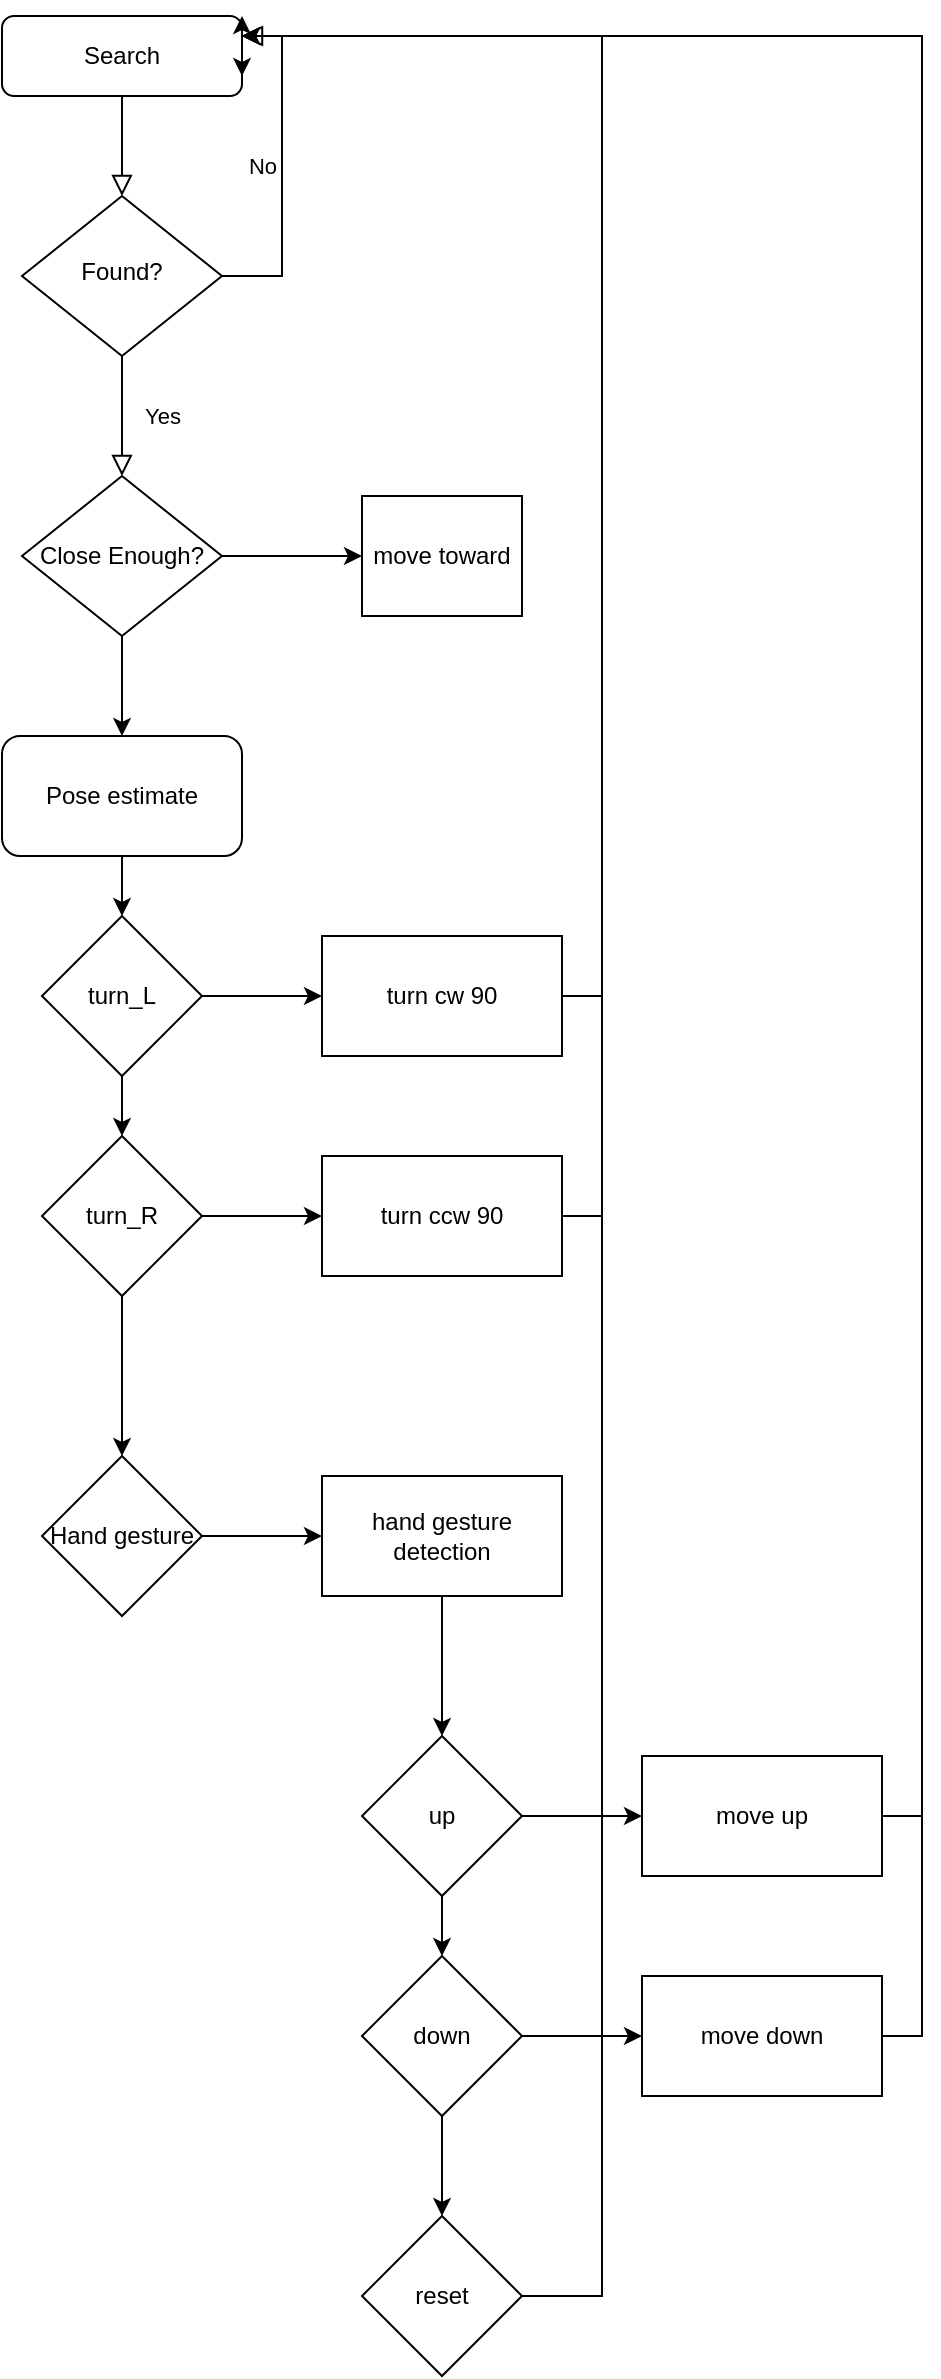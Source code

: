 <mxfile version="26.0.11">
  <diagram id="C5RBs43oDa-KdzZeNtuy" name="Page-1">
    <mxGraphModel dx="1105" dy="586" grid="1" gridSize="10" guides="1" tooltips="1" connect="1" arrows="1" fold="1" page="1" pageScale="1" pageWidth="827" pageHeight="1169" math="0" shadow="0">
      <root>
        <mxCell id="WIyWlLk6GJQsqaUBKTNV-0" />
        <mxCell id="WIyWlLk6GJQsqaUBKTNV-1" parent="WIyWlLk6GJQsqaUBKTNV-0" />
        <mxCell id="WIyWlLk6GJQsqaUBKTNV-2" value="" style="rounded=0;html=1;jettySize=auto;orthogonalLoop=1;fontSize=11;endArrow=block;endFill=0;endSize=8;strokeWidth=1;shadow=0;labelBackgroundColor=none;edgeStyle=orthogonalEdgeStyle;" parent="WIyWlLk6GJQsqaUBKTNV-1" source="WIyWlLk6GJQsqaUBKTNV-3" target="WIyWlLk6GJQsqaUBKTNV-6" edge="1">
          <mxGeometry relative="1" as="geometry" />
        </mxCell>
        <mxCell id="WIyWlLk6GJQsqaUBKTNV-3" value="Search" style="rounded=1;whiteSpace=wrap;html=1;fontSize=12;glass=0;strokeWidth=1;shadow=0;" parent="WIyWlLk6GJQsqaUBKTNV-1" vertex="1">
          <mxGeometry x="160" y="80" width="120" height="40" as="geometry" />
        </mxCell>
        <mxCell id="WIyWlLk6GJQsqaUBKTNV-4" value="Yes" style="rounded=0;html=1;jettySize=auto;orthogonalLoop=1;fontSize=11;endArrow=block;endFill=0;endSize=8;strokeWidth=1;shadow=0;labelBackgroundColor=none;edgeStyle=orthogonalEdgeStyle;" parent="WIyWlLk6GJQsqaUBKTNV-1" source="WIyWlLk6GJQsqaUBKTNV-6" edge="1">
          <mxGeometry y="20" relative="1" as="geometry">
            <mxPoint as="offset" />
            <mxPoint x="220" y="310" as="targetPoint" />
            <Array as="points">
              <mxPoint x="220" y="270" />
              <mxPoint x="220" y="270" />
            </Array>
          </mxGeometry>
        </mxCell>
        <mxCell id="WIyWlLk6GJQsqaUBKTNV-5" value="No" style="edgeStyle=orthogonalEdgeStyle;rounded=0;html=1;jettySize=auto;orthogonalLoop=1;fontSize=11;endArrow=block;endFill=0;endSize=8;strokeWidth=1;shadow=0;labelBackgroundColor=none;entryX=1;entryY=0.25;entryDx=0;entryDy=0;" parent="WIyWlLk6GJQsqaUBKTNV-1" target="WIyWlLk6GJQsqaUBKTNV-3" edge="1">
          <mxGeometry y="10" relative="1" as="geometry">
            <mxPoint as="offset" />
            <mxPoint x="270" y="210" as="sourcePoint" />
            <mxPoint x="330" y="130" as="targetPoint" />
            <Array as="points">
              <mxPoint x="300" y="210" />
              <mxPoint x="300" y="90" />
            </Array>
          </mxGeometry>
        </mxCell>
        <mxCell id="WIyWlLk6GJQsqaUBKTNV-6" value="Found?" style="rhombus;whiteSpace=wrap;html=1;shadow=0;fontFamily=Helvetica;fontSize=12;align=center;strokeWidth=1;spacing=6;spacingTop=-4;" parent="WIyWlLk6GJQsqaUBKTNV-1" vertex="1">
          <mxGeometry x="170" y="170" width="100" height="80" as="geometry" />
        </mxCell>
        <mxCell id="hHLxcJwBOpJ3mUkjr9zK-4" value="" style="edgeStyle=orthogonalEdgeStyle;rounded=0;orthogonalLoop=1;jettySize=auto;html=1;" edge="1" parent="WIyWlLk6GJQsqaUBKTNV-1" source="hHLxcJwBOpJ3mUkjr9zK-2" target="hHLxcJwBOpJ3mUkjr9zK-3">
          <mxGeometry relative="1" as="geometry" />
        </mxCell>
        <mxCell id="hHLxcJwBOpJ3mUkjr9zK-6" value="" style="edgeStyle=orthogonalEdgeStyle;rounded=0;orthogonalLoop=1;jettySize=auto;html=1;" edge="1" parent="WIyWlLk6GJQsqaUBKTNV-1" source="hHLxcJwBOpJ3mUkjr9zK-2" target="hHLxcJwBOpJ3mUkjr9zK-5">
          <mxGeometry relative="1" as="geometry" />
        </mxCell>
        <mxCell id="hHLxcJwBOpJ3mUkjr9zK-2" value="Close Enough?" style="rhombus;whiteSpace=wrap;html=1;" vertex="1" parent="WIyWlLk6GJQsqaUBKTNV-1">
          <mxGeometry x="170" y="310" width="100" height="80" as="geometry" />
        </mxCell>
        <mxCell id="hHLxcJwBOpJ3mUkjr9zK-10" value="" style="edgeStyle=orthogonalEdgeStyle;rounded=0;orthogonalLoop=1;jettySize=auto;html=1;" edge="1" parent="WIyWlLk6GJQsqaUBKTNV-1" source="hHLxcJwBOpJ3mUkjr9zK-3" target="hHLxcJwBOpJ3mUkjr9zK-7">
          <mxGeometry relative="1" as="geometry" />
        </mxCell>
        <mxCell id="hHLxcJwBOpJ3mUkjr9zK-3" value="Pose estimate" style="rounded=1;whiteSpace=wrap;html=1;" vertex="1" parent="WIyWlLk6GJQsqaUBKTNV-1">
          <mxGeometry x="160" y="440" width="120" height="60" as="geometry" />
        </mxCell>
        <mxCell id="hHLxcJwBOpJ3mUkjr9zK-5" value="move toward" style="whiteSpace=wrap;html=1;" vertex="1" parent="WIyWlLk6GJQsqaUBKTNV-1">
          <mxGeometry x="340" y="320" width="80" height="60" as="geometry" />
        </mxCell>
        <mxCell id="hHLxcJwBOpJ3mUkjr9zK-9" value="" style="edgeStyle=orthogonalEdgeStyle;rounded=0;orthogonalLoop=1;jettySize=auto;html=1;" edge="1" parent="WIyWlLk6GJQsqaUBKTNV-1" source="hHLxcJwBOpJ3mUkjr9zK-7" target="hHLxcJwBOpJ3mUkjr9zK-8">
          <mxGeometry relative="1" as="geometry" />
        </mxCell>
        <mxCell id="hHLxcJwBOpJ3mUkjr9zK-26" value="" style="edgeStyle=orthogonalEdgeStyle;rounded=0;orthogonalLoop=1;jettySize=auto;html=1;" edge="1" parent="WIyWlLk6GJQsqaUBKTNV-1" source="hHLxcJwBOpJ3mUkjr9zK-7" target="hHLxcJwBOpJ3mUkjr9zK-25">
          <mxGeometry relative="1" as="geometry" />
        </mxCell>
        <mxCell id="hHLxcJwBOpJ3mUkjr9zK-7" value="turn_L" style="rhombus;whiteSpace=wrap;html=1;" vertex="1" parent="WIyWlLk6GJQsqaUBKTNV-1">
          <mxGeometry x="180" y="530" width="80" height="80" as="geometry" />
        </mxCell>
        <mxCell id="hHLxcJwBOpJ3mUkjr9zK-14" value="" style="edgeStyle=orthogonalEdgeStyle;rounded=0;orthogonalLoop=1;jettySize=auto;html=1;" edge="1" parent="WIyWlLk6GJQsqaUBKTNV-1" source="hHLxcJwBOpJ3mUkjr9zK-8" target="hHLxcJwBOpJ3mUkjr9zK-13">
          <mxGeometry relative="1" as="geometry" />
        </mxCell>
        <mxCell id="hHLxcJwBOpJ3mUkjr9zK-28" value="" style="edgeStyle=orthogonalEdgeStyle;rounded=0;orthogonalLoop=1;jettySize=auto;html=1;" edge="1" parent="WIyWlLk6GJQsqaUBKTNV-1" source="hHLxcJwBOpJ3mUkjr9zK-8" target="hHLxcJwBOpJ3mUkjr9zK-27">
          <mxGeometry relative="1" as="geometry" />
        </mxCell>
        <mxCell id="hHLxcJwBOpJ3mUkjr9zK-8" value="turn_R" style="rhombus;whiteSpace=wrap;html=1;" vertex="1" parent="WIyWlLk6GJQsqaUBKTNV-1">
          <mxGeometry x="180" y="640" width="80" height="80" as="geometry" />
        </mxCell>
        <mxCell id="hHLxcJwBOpJ3mUkjr9zK-16" value="" style="edgeStyle=orthogonalEdgeStyle;rounded=0;orthogonalLoop=1;jettySize=auto;html=1;" edge="1" parent="WIyWlLk6GJQsqaUBKTNV-1" source="hHLxcJwBOpJ3mUkjr9zK-13" target="hHLxcJwBOpJ3mUkjr9zK-15">
          <mxGeometry relative="1" as="geometry" />
        </mxCell>
        <mxCell id="hHLxcJwBOpJ3mUkjr9zK-13" value="Hand gesture" style="rhombus;whiteSpace=wrap;html=1;" vertex="1" parent="WIyWlLk6GJQsqaUBKTNV-1">
          <mxGeometry x="180" y="800" width="80" height="80" as="geometry" />
        </mxCell>
        <mxCell id="hHLxcJwBOpJ3mUkjr9zK-18" value="" style="edgeStyle=orthogonalEdgeStyle;rounded=0;orthogonalLoop=1;jettySize=auto;html=1;" edge="1" parent="WIyWlLk6GJQsqaUBKTNV-1" source="hHLxcJwBOpJ3mUkjr9zK-15" target="hHLxcJwBOpJ3mUkjr9zK-17">
          <mxGeometry relative="1" as="geometry" />
        </mxCell>
        <mxCell id="hHLxcJwBOpJ3mUkjr9zK-15" value="hand gesture detection" style="whiteSpace=wrap;html=1;" vertex="1" parent="WIyWlLk6GJQsqaUBKTNV-1">
          <mxGeometry x="320" y="810" width="120" height="60" as="geometry" />
        </mxCell>
        <mxCell id="hHLxcJwBOpJ3mUkjr9zK-22" value="" style="edgeStyle=orthogonalEdgeStyle;rounded=0;orthogonalLoop=1;jettySize=auto;html=1;" edge="1" parent="WIyWlLk6GJQsqaUBKTNV-1" source="hHLxcJwBOpJ3mUkjr9zK-17" target="hHLxcJwBOpJ3mUkjr9zK-19">
          <mxGeometry relative="1" as="geometry" />
        </mxCell>
        <mxCell id="hHLxcJwBOpJ3mUkjr9zK-33" value="" style="edgeStyle=orthogonalEdgeStyle;rounded=0;orthogonalLoop=1;jettySize=auto;html=1;" edge="1" parent="WIyWlLk6GJQsqaUBKTNV-1" source="hHLxcJwBOpJ3mUkjr9zK-17" target="hHLxcJwBOpJ3mUkjr9zK-32">
          <mxGeometry relative="1" as="geometry" />
        </mxCell>
        <mxCell id="hHLxcJwBOpJ3mUkjr9zK-17" value="up" style="rhombus;whiteSpace=wrap;html=1;" vertex="1" parent="WIyWlLk6GJQsqaUBKTNV-1">
          <mxGeometry x="340" y="940" width="80" height="80" as="geometry" />
        </mxCell>
        <mxCell id="hHLxcJwBOpJ3mUkjr9zK-23" value="" style="edgeStyle=orthogonalEdgeStyle;rounded=0;orthogonalLoop=1;jettySize=auto;html=1;" edge="1" parent="WIyWlLk6GJQsqaUBKTNV-1" source="hHLxcJwBOpJ3mUkjr9zK-19" target="hHLxcJwBOpJ3mUkjr9zK-20">
          <mxGeometry relative="1" as="geometry" />
        </mxCell>
        <mxCell id="hHLxcJwBOpJ3mUkjr9zK-35" value="" style="edgeStyle=orthogonalEdgeStyle;rounded=0;orthogonalLoop=1;jettySize=auto;html=1;" edge="1" parent="WIyWlLk6GJQsqaUBKTNV-1" source="hHLxcJwBOpJ3mUkjr9zK-19" target="hHLxcJwBOpJ3mUkjr9zK-34">
          <mxGeometry relative="1" as="geometry" />
        </mxCell>
        <mxCell id="hHLxcJwBOpJ3mUkjr9zK-19" value="down" style="rhombus;whiteSpace=wrap;html=1;" vertex="1" parent="WIyWlLk6GJQsqaUBKTNV-1">
          <mxGeometry x="340" y="1050" width="80" height="80" as="geometry" />
        </mxCell>
        <mxCell id="hHLxcJwBOpJ3mUkjr9zK-31" style="edgeStyle=orthogonalEdgeStyle;rounded=0;orthogonalLoop=1;jettySize=auto;html=1;exitX=1;exitY=0.5;exitDx=0;exitDy=0;entryX=1;entryY=0;entryDx=0;entryDy=0;" edge="1" parent="WIyWlLk6GJQsqaUBKTNV-1" source="hHLxcJwBOpJ3mUkjr9zK-20" target="WIyWlLk6GJQsqaUBKTNV-3">
          <mxGeometry relative="1" as="geometry">
            <Array as="points">
              <mxPoint x="460" y="1220" />
              <mxPoint x="460" y="90" />
              <mxPoint x="280" y="90" />
            </Array>
          </mxGeometry>
        </mxCell>
        <mxCell id="hHLxcJwBOpJ3mUkjr9zK-20" value="reset" style="rhombus;whiteSpace=wrap;html=1;" vertex="1" parent="WIyWlLk6GJQsqaUBKTNV-1">
          <mxGeometry x="340" y="1180" width="80" height="80" as="geometry" />
        </mxCell>
        <mxCell id="hHLxcJwBOpJ3mUkjr9zK-29" style="edgeStyle=orthogonalEdgeStyle;rounded=0;orthogonalLoop=1;jettySize=auto;html=1;exitX=1;exitY=0.5;exitDx=0;exitDy=0;entryX=1;entryY=0.25;entryDx=0;entryDy=0;" edge="1" parent="WIyWlLk6GJQsqaUBKTNV-1" source="hHLxcJwBOpJ3mUkjr9zK-25" target="WIyWlLk6GJQsqaUBKTNV-3">
          <mxGeometry relative="1" as="geometry" />
        </mxCell>
        <mxCell id="hHLxcJwBOpJ3mUkjr9zK-25" value="turn cw 90" style="whiteSpace=wrap;html=1;" vertex="1" parent="WIyWlLk6GJQsqaUBKTNV-1">
          <mxGeometry x="320" y="540" width="120" height="60" as="geometry" />
        </mxCell>
        <mxCell id="hHLxcJwBOpJ3mUkjr9zK-30" style="edgeStyle=orthogonalEdgeStyle;rounded=0;orthogonalLoop=1;jettySize=auto;html=1;exitX=1;exitY=0.5;exitDx=0;exitDy=0;entryX=1;entryY=0.75;entryDx=0;entryDy=0;" edge="1" parent="WIyWlLk6GJQsqaUBKTNV-1" source="hHLxcJwBOpJ3mUkjr9zK-27" target="WIyWlLk6GJQsqaUBKTNV-3">
          <mxGeometry relative="1" as="geometry">
            <Array as="points">
              <mxPoint x="460" y="680" />
              <mxPoint x="460" y="90" />
              <mxPoint x="280" y="90" />
            </Array>
          </mxGeometry>
        </mxCell>
        <mxCell id="hHLxcJwBOpJ3mUkjr9zK-27" value="turn ccw 90" style="whiteSpace=wrap;html=1;" vertex="1" parent="WIyWlLk6GJQsqaUBKTNV-1">
          <mxGeometry x="320" y="650" width="120" height="60" as="geometry" />
        </mxCell>
        <mxCell id="hHLxcJwBOpJ3mUkjr9zK-36" style="edgeStyle=orthogonalEdgeStyle;rounded=0;orthogonalLoop=1;jettySize=auto;html=1;exitX=1;exitY=0.5;exitDx=0;exitDy=0;entryX=1;entryY=0.25;entryDx=0;entryDy=0;" edge="1" parent="WIyWlLk6GJQsqaUBKTNV-1" source="hHLxcJwBOpJ3mUkjr9zK-32" target="WIyWlLk6GJQsqaUBKTNV-3">
          <mxGeometry relative="1" as="geometry" />
        </mxCell>
        <mxCell id="hHLxcJwBOpJ3mUkjr9zK-32" value="move up" style="whiteSpace=wrap;html=1;" vertex="1" parent="WIyWlLk6GJQsqaUBKTNV-1">
          <mxGeometry x="480" y="950" width="120" height="60" as="geometry" />
        </mxCell>
        <mxCell id="hHLxcJwBOpJ3mUkjr9zK-37" style="edgeStyle=orthogonalEdgeStyle;rounded=0;orthogonalLoop=1;jettySize=auto;html=1;exitX=1;exitY=0.5;exitDx=0;exitDy=0;entryX=1;entryY=0.25;entryDx=0;entryDy=0;" edge="1" parent="WIyWlLk6GJQsqaUBKTNV-1" source="hHLxcJwBOpJ3mUkjr9zK-34" target="WIyWlLk6GJQsqaUBKTNV-3">
          <mxGeometry relative="1" as="geometry" />
        </mxCell>
        <mxCell id="hHLxcJwBOpJ3mUkjr9zK-34" value="move down" style="whiteSpace=wrap;html=1;" vertex="1" parent="WIyWlLk6GJQsqaUBKTNV-1">
          <mxGeometry x="480" y="1060" width="120" height="60" as="geometry" />
        </mxCell>
      </root>
    </mxGraphModel>
  </diagram>
</mxfile>
